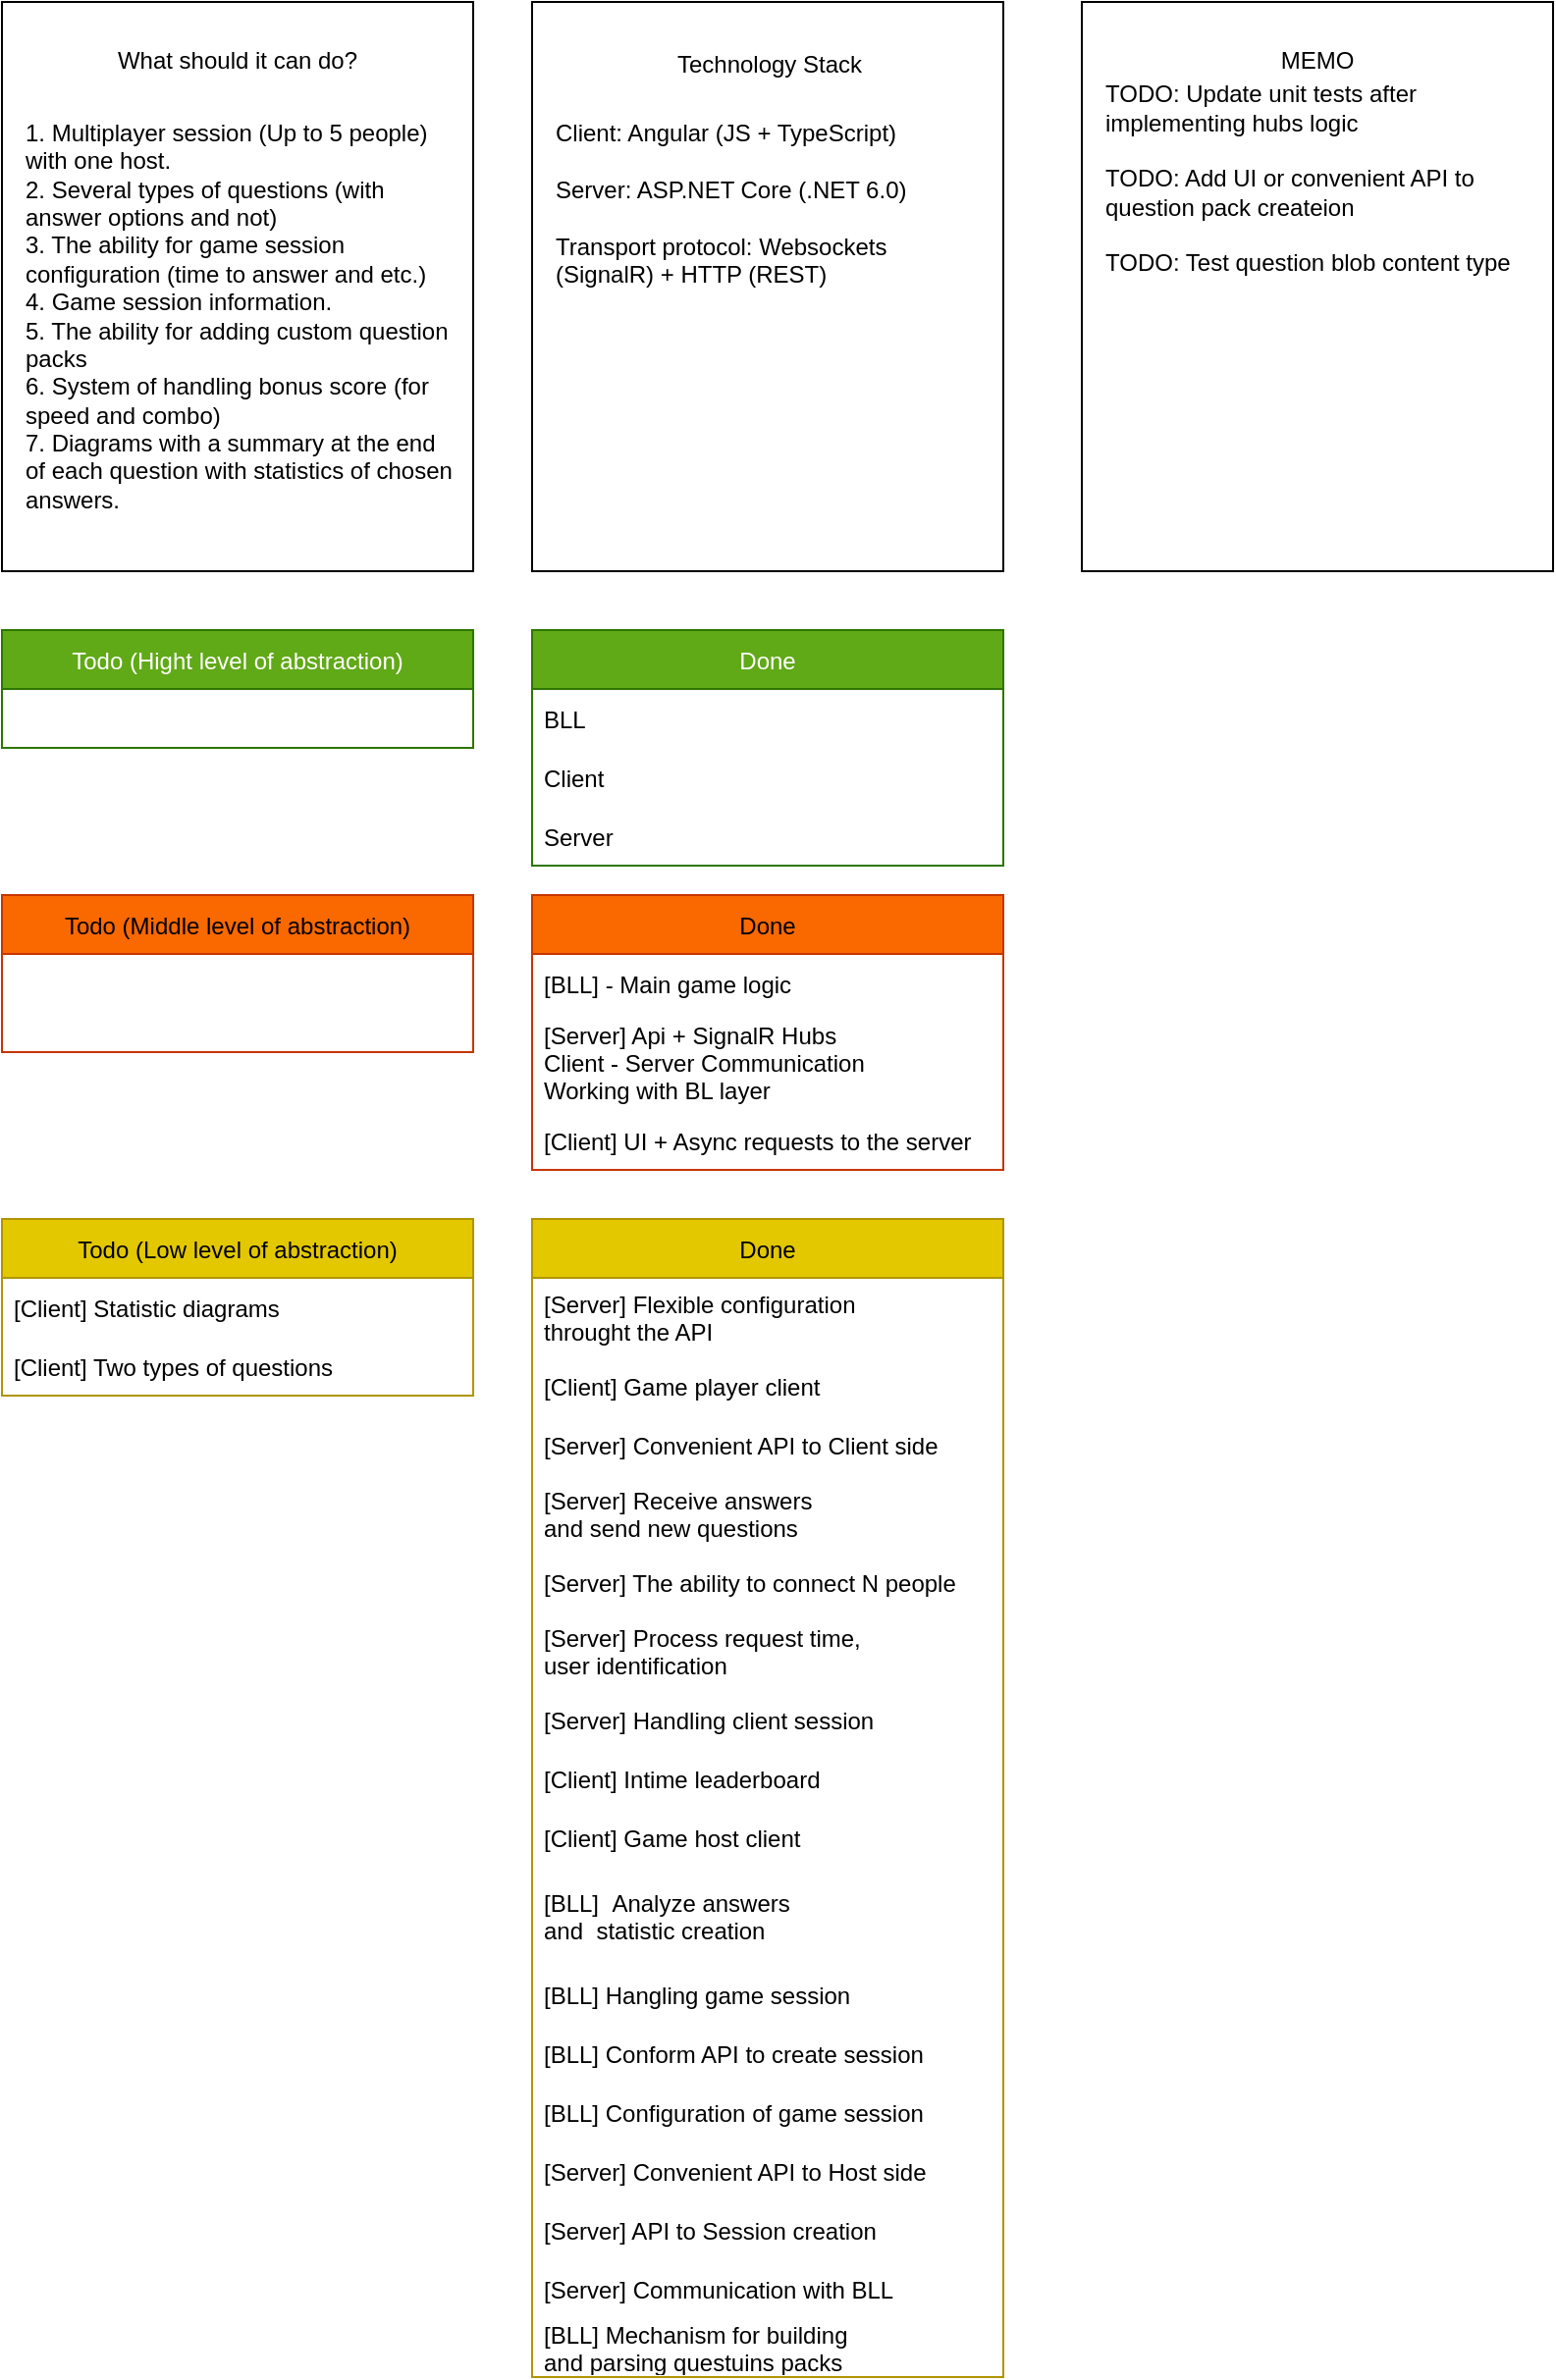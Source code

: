 <mxfile version="16.1.2" type="device"><diagram id="ZL51KjBrhAJjTAUlV51E" name="Teck task"><mxGraphModel dx="1102" dy="875" grid="1" gridSize="10" guides="1" tooltips="1" connect="1" arrows="1" fold="1" page="1" pageScale="1" pageWidth="827" pageHeight="1169" math="0" shadow="0"><root><mxCell id="0"/><mxCell id="1" parent="0"/><mxCell id="rSywOm4Phgm1kYIrKfIj-5" value="" style="group;" parent="1" vertex="1" connectable="0"><mxGeometry x="10" y="10" width="240" height="290" as="geometry"/></mxCell><mxCell id="rSywOm4Phgm1kYIrKfIj-1" value="" style="rounded=0;whiteSpace=wrap;html=1;align=center;" parent="rSywOm4Phgm1kYIrKfIj-5" vertex="1"><mxGeometry width="240" height="290" as="geometry"/></mxCell><mxCell id="rSywOm4Phgm1kYIrKfIj-2" value="What should it can do?" style="text;html=1;strokeColor=none;fillColor=none;align=center;verticalAlign=middle;whiteSpace=wrap;rounded=0;" parent="rSywOm4Phgm1kYIrKfIj-5" vertex="1"><mxGeometry x="5" y="10" width="230" height="40" as="geometry"/></mxCell><mxCell id="rSywOm4Phgm1kYIrKfIj-3" value="&lt;span&gt;1. Multiplayer session (Up to 5 people) with one host.&lt;/span&gt;&lt;br&gt;&lt;span&gt;2. Several types of questions (with answer options and not)&lt;/span&gt;&lt;br&gt;&lt;span&gt;3. The ability for game session configuration (time to answer and etc.)&lt;/span&gt;&lt;br&gt;&lt;span&gt;4. Game session information.&lt;br&gt;&lt;/span&gt;5. The ability for adding custom question packs&lt;br&gt;6. System of handling bonus score (for speed and combo)&lt;br&gt;7. Diagrams with a summary at the end of each question with statistics of chosen answers." style="text;html=1;strokeColor=none;fillColor=none;align=left;verticalAlign=middle;whiteSpace=wrap;rounded=0;" parent="rSywOm4Phgm1kYIrKfIj-5" vertex="1"><mxGeometry x="10" y="40" width="220" height="240" as="geometry"/></mxCell><mxCell id="rSywOm4Phgm1kYIrKfIj-10" value="" style="group" parent="1" vertex="1" connectable="0"><mxGeometry x="280" y="10" width="240" height="290" as="geometry"/></mxCell><mxCell id="rSywOm4Phgm1kYIrKfIj-7" value="" style="rounded=0;whiteSpace=wrap;html=1;" parent="rSywOm4Phgm1kYIrKfIj-10" vertex="1"><mxGeometry width="240" height="290" as="geometry"/></mxCell><mxCell id="rSywOm4Phgm1kYIrKfIj-9" value="&lt;div&gt;&lt;span&gt;Client: Angular (JS + TypeScript)&lt;/span&gt;&lt;/div&gt;&lt;div&gt;&lt;span&gt;&lt;br&gt;&lt;/span&gt;&lt;/div&gt;&lt;div&gt;&lt;span&gt;Server: ASP.NET Core (.NET 6.0)&lt;/span&gt;&lt;/div&gt;&lt;div&gt;&lt;span&gt;&lt;br&gt;&lt;/span&gt;&lt;/div&gt;&lt;div&gt;&lt;span&gt;Transport protocol: Websockets&lt;/span&gt;&lt;/div&gt;&lt;div&gt;&lt;span&gt;(SignalR) + HTTP (REST)&lt;br&gt;&lt;br&gt;&lt;/span&gt;&lt;/div&gt;" style="text;html=1;strokeColor=none;fillColor=none;align=left;verticalAlign=middle;whiteSpace=wrap;rounded=0;" parent="rSywOm4Phgm1kYIrKfIj-10" vertex="1"><mxGeometry x="10" y="50" width="220" height="120" as="geometry"/></mxCell><mxCell id="rSywOm4Phgm1kYIrKfIj-8" value="Technology Stack" style="text;html=1;strokeColor=none;fillColor=none;align=center;verticalAlign=middle;whiteSpace=wrap;rounded=0;" parent="rSywOm4Phgm1kYIrKfIj-10" vertex="1"><mxGeometry x="6" y="7" width="230" height="50" as="geometry"/></mxCell><mxCell id="rSywOm4Phgm1kYIrKfIj-11" value="Todo (Hight level of abstraction)" style="swimlane;fontStyle=0;childLayout=stackLayout;horizontal=1;startSize=30;horizontalStack=0;resizeParent=1;resizeParentMax=0;resizeLast=0;collapsible=1;marginBottom=0;fillColor=#60a917;fontColor=#ffffff;strokeColor=#2D7600;" parent="1" vertex="1"><mxGeometry x="10" y="330" width="240" height="60" as="geometry"><mxRectangle x="10" y="330" width="210" height="30" as="alternateBounds"/></mxGeometry></mxCell><mxCell id="rSywOm4Phgm1kYIrKfIj-15" value="Done" style="swimlane;fontStyle=0;childLayout=stackLayout;horizontal=1;startSize=30;horizontalStack=0;resizeParent=1;resizeParentMax=0;resizeLast=0;collapsible=1;marginBottom=0;fillColor=#60a917;strokeColor=#2D7600;fontColor=#ffffff;" parent="1" vertex="1"><mxGeometry x="280" y="330" width="240" height="120" as="geometry"/></mxCell><mxCell id="rSywOm4Phgm1kYIrKfIj-14" value="BLL" style="text;strokeColor=none;fillColor=none;align=left;verticalAlign=middle;spacingLeft=4;spacingRight=4;overflow=hidden;points=[[0,0.5],[1,0.5]];portConstraint=eastwest;rotatable=0;" parent="rSywOm4Phgm1kYIrKfIj-15" vertex="1"><mxGeometry y="30" width="240" height="30" as="geometry"/></mxCell><mxCell id="rSywOm4Phgm1kYIrKfIj-12" value="Client" style="text;strokeColor=none;fillColor=none;align=left;verticalAlign=middle;spacingLeft=4;spacingRight=4;overflow=hidden;points=[[0,0.5],[1,0.5]];portConstraint=eastwest;rotatable=0;" parent="rSywOm4Phgm1kYIrKfIj-15" vertex="1"><mxGeometry y="60" width="240" height="30" as="geometry"/></mxCell><mxCell id="rSywOm4Phgm1kYIrKfIj-13" value="Server" style="text;strokeColor=none;fillColor=none;align=left;verticalAlign=middle;spacingLeft=4;spacingRight=4;overflow=hidden;points=[[0,0.5],[1,0.5]];portConstraint=eastwest;rotatable=0;" parent="rSywOm4Phgm1kYIrKfIj-15" vertex="1"><mxGeometry y="90" width="240" height="30" as="geometry"/></mxCell><mxCell id="rSywOm4Phgm1kYIrKfIj-24" value="Todo (Middle level of abstraction)" style="swimlane;fontStyle=0;childLayout=stackLayout;horizontal=1;startSize=30;horizontalStack=0;resizeParent=1;resizeParentMax=0;resizeLast=0;collapsible=1;marginBottom=0;fillColor=#fa6800;fontColor=#000000;strokeColor=#C73500;" parent="1" vertex="1"><mxGeometry x="10" y="465" width="240" height="80" as="geometry"><mxRectangle x="10" y="465" width="220" height="30" as="alternateBounds"/></mxGeometry></mxCell><mxCell id="rSywOm4Phgm1kYIrKfIj-28" value="Done" style="swimlane;fontStyle=0;childLayout=stackLayout;horizontal=1;startSize=30;horizontalStack=0;resizeParent=1;resizeParentMax=0;resizeLast=0;collapsible=1;marginBottom=0;fillColor=#fa6800;strokeColor=#C73500;fontColor=#000000;" parent="1" vertex="1"><mxGeometry x="280" y="465" width="240" height="140" as="geometry"><mxRectangle x="280" y="465" width="60" height="30" as="alternateBounds"/></mxGeometry></mxCell><mxCell id="rSywOm4Phgm1kYIrKfIj-27" value="[BLL] - Main game logic" style="text;strokeColor=none;fillColor=none;align=left;verticalAlign=middle;spacingLeft=4;spacingRight=4;overflow=hidden;points=[[0,0.5],[1,0.5]];portConstraint=eastwest;rotatable=0;" parent="rSywOm4Phgm1kYIrKfIj-28" vertex="1"><mxGeometry y="30" width="240" height="30" as="geometry"/></mxCell><mxCell id="rSywOm4Phgm1kYIrKfIj-26" value="[Server] Api + SignalR Hubs&#10;Client - Server Communication&#10;Working with BL layer" style="text;strokeColor=none;fillColor=none;align=left;verticalAlign=middle;spacingLeft=4;spacingRight=4;overflow=hidden;points=[[0,0.5],[1,0.5]];portConstraint=eastwest;rotatable=0;" parent="rSywOm4Phgm1kYIrKfIj-28" vertex="1"><mxGeometry y="60" width="240" height="50" as="geometry"/></mxCell><mxCell id="rSywOm4Phgm1kYIrKfIj-25" value="[Client] UI + Async requests to the server" style="text;strokeColor=none;fillColor=none;align=left;verticalAlign=middle;spacingLeft=4;spacingRight=4;overflow=hidden;points=[[0,0.5],[1,0.5]];portConstraint=eastwest;rotatable=0;" parent="rSywOm4Phgm1kYIrKfIj-28" vertex="1"><mxGeometry y="110" width="240" height="30" as="geometry"/></mxCell><mxCell id="rSywOm4Phgm1kYIrKfIj-29" value="Todo (Low level of abstraction)" style="swimlane;fontStyle=0;childLayout=stackLayout;horizontal=1;startSize=30;horizontalStack=0;resizeParent=1;resizeParentMax=0;resizeLast=0;collapsible=1;marginBottom=0;fillColor=#e3c800;strokeColor=#B09500;fontColor=#000000;" parent="1" vertex="1"><mxGeometry x="10" y="630" width="240" height="90" as="geometry"/></mxCell><mxCell id="Apj8caeCWgN3_u4ihKms-6" value="[Client] Statistic diagrams" style="text;strokeColor=none;fillColor=none;align=left;verticalAlign=middle;spacingLeft=4;spacingRight=4;overflow=hidden;points=[[0,0.5],[1,0.5]];portConstraint=eastwest;rotatable=0;" parent="rSywOm4Phgm1kYIrKfIj-29" vertex="1"><mxGeometry y="30" width="240" height="30" as="geometry"/></mxCell><mxCell id="Apj8caeCWgN3_u4ihKms-8" value="[Client] Two types of questions" style="text;strokeColor=none;fillColor=none;align=left;verticalAlign=middle;spacingLeft=4;spacingRight=4;overflow=hidden;points=[[0,0.5],[1,0.5]];portConstraint=eastwest;rotatable=0;" parent="rSywOm4Phgm1kYIrKfIj-29" vertex="1"><mxGeometry y="60" width="240" height="30" as="geometry"/></mxCell><mxCell id="rSywOm4Phgm1kYIrKfIj-33" value="Done" style="swimlane;fontStyle=0;childLayout=stackLayout;horizontal=1;startSize=30;horizontalStack=0;resizeParent=1;resizeParentMax=0;resizeLast=0;collapsible=1;marginBottom=0;fillColor=#e3c800;strokeColor=#B09500;fontColor=#000000;" parent="1" vertex="1"><mxGeometry x="280" y="630" width="240" height="590" as="geometry"><mxRectangle x="280" y="630" width="60" height="30" as="alternateBounds"/></mxGeometry></mxCell><mxCell id="Apj8caeCWgN3_u4ihKms-25" value="[Server] Flexible configuration &#10;throught the API" style="text;strokeColor=none;fillColor=none;align=left;verticalAlign=middle;spacingLeft=4;spacingRight=4;overflow=hidden;points=[[0,0.5],[1,0.5]];portConstraint=eastwest;rotatable=0;" parent="rSywOm4Phgm1kYIrKfIj-33" vertex="1"><mxGeometry y="30" width="240" height="40" as="geometry"/></mxCell><mxCell id="Apj8caeCWgN3_u4ihKms-1" value="[Client] Game player client" style="text;strokeColor=none;fillColor=none;align=left;verticalAlign=middle;spacingLeft=4;spacingRight=4;overflow=hidden;points=[[0,0.5],[1,0.5]];portConstraint=eastwest;rotatable=0;" parent="rSywOm4Phgm1kYIrKfIj-33" vertex="1"><mxGeometry y="70" width="240" height="30" as="geometry"/></mxCell><mxCell id="Apj8caeCWgN3_u4ihKms-27" value="[Server] Convenient API to Client side" style="text;strokeColor=none;fillColor=none;align=left;verticalAlign=middle;spacingLeft=4;spacingRight=4;overflow=hidden;points=[[0,0.5],[1,0.5]];portConstraint=eastwest;rotatable=0;" parent="rSywOm4Phgm1kYIrKfIj-33" vertex="1"><mxGeometry y="100" width="240" height="30" as="geometry"/></mxCell><mxCell id="Apj8caeCWgN3_u4ihKms-4" value="[Server] Receive answers &#10;and send new questions" style="text;strokeColor=none;fillColor=none;align=left;verticalAlign=middle;spacingLeft=4;spacingRight=4;overflow=hidden;points=[[0,0.5],[1,0.5]];portConstraint=eastwest;rotatable=0;" parent="rSywOm4Phgm1kYIrKfIj-33" vertex="1"><mxGeometry y="130" width="240" height="40" as="geometry"/></mxCell><mxCell id="Apj8caeCWgN3_u4ihKms-7" value="[Server] The ability to connect N people" style="text;strokeColor=none;fillColor=none;align=left;verticalAlign=middle;spacingLeft=4;spacingRight=4;overflow=hidden;points=[[0,0.5],[1,0.5]];portConstraint=eastwest;rotatable=0;" parent="rSywOm4Phgm1kYIrKfIj-33" vertex="1"><mxGeometry y="170" width="240" height="30" as="geometry"/></mxCell><mxCell id="Apj8caeCWgN3_u4ihKms-14" value="[Server] Process request time, &#10;user identification" style="text;strokeColor=none;fillColor=none;align=left;verticalAlign=middle;spacingLeft=4;spacingRight=4;overflow=hidden;points=[[0,0.5],[1,0.5]];portConstraint=eastwest;rotatable=0;" parent="rSywOm4Phgm1kYIrKfIj-33" vertex="1"><mxGeometry y="200" width="240" height="40" as="geometry"/></mxCell><mxCell id="Apj8caeCWgN3_u4ihKms-5" value="[Server] Handling client session" style="text;strokeColor=none;fillColor=none;align=left;verticalAlign=middle;spacingLeft=4;spacingRight=4;overflow=hidden;points=[[0,0.5],[1,0.5]];portConstraint=eastwest;rotatable=0;" parent="rSywOm4Phgm1kYIrKfIj-33" vertex="1"><mxGeometry y="240" width="240" height="30" as="geometry"/></mxCell><mxCell id="Apj8caeCWgN3_u4ihKms-3" value="[Client] Intime leaderboard" style="text;strokeColor=none;fillColor=none;align=left;verticalAlign=middle;spacingLeft=4;spacingRight=4;overflow=hidden;points=[[0,0.5],[1,0.5]];portConstraint=eastwest;rotatable=0;" parent="rSywOm4Phgm1kYIrKfIj-33" vertex="1"><mxGeometry y="270" width="240" height="30" as="geometry"/></mxCell><mxCell id="rSywOm4Phgm1kYIrKfIj-30" value="[Client] Game host client" style="text;strokeColor=none;fillColor=none;align=left;verticalAlign=middle;spacingLeft=4;spacingRight=4;overflow=hidden;points=[[0,0.5],[1,0.5]];portConstraint=eastwest;rotatable=0;" parent="rSywOm4Phgm1kYIrKfIj-33" vertex="1"><mxGeometry y="300" width="240" height="30" as="geometry"/></mxCell><mxCell id="Apj8caeCWgN3_u4ihKms-2" value="[BLL]  Analyze answers &#10;and  statistic creation" style="text;strokeColor=none;fillColor=none;align=left;verticalAlign=middle;spacingLeft=4;spacingRight=4;overflow=hidden;points=[[0,0.5],[1,0.5]];portConstraint=eastwest;rotatable=0;" parent="rSywOm4Phgm1kYIrKfIj-33" vertex="1"><mxGeometry y="330" width="240" height="50" as="geometry"/></mxCell><mxCell id="Apj8caeCWgN3_u4ihKms-11" value="[BLL] Hangling game session" style="text;strokeColor=none;fillColor=none;align=left;verticalAlign=middle;spacingLeft=4;spacingRight=4;overflow=hidden;points=[[0,0.5],[1,0.5]];portConstraint=eastwest;rotatable=0;" parent="rSywOm4Phgm1kYIrKfIj-33" vertex="1"><mxGeometry y="380" width="240" height="30" as="geometry"/></mxCell><mxCell id="rSywOm4Phgm1kYIrKfIj-32" value="[BLL] Conform API to create session" style="text;strokeColor=none;fillColor=none;align=left;verticalAlign=middle;spacingLeft=4;spacingRight=4;overflow=hidden;points=[[0,0.5],[1,0.5]];portConstraint=eastwest;rotatable=0;" parent="rSywOm4Phgm1kYIrKfIj-33" vertex="1"><mxGeometry y="410" width="240" height="30" as="geometry"/></mxCell><mxCell id="Apj8caeCWgN3_u4ihKms-26" value="[BLL] Configuration of game session" style="text;strokeColor=none;fillColor=none;align=left;verticalAlign=middle;spacingLeft=4;spacingRight=4;overflow=hidden;points=[[0,0.5],[1,0.5]];portConstraint=eastwest;rotatable=0;" parent="rSywOm4Phgm1kYIrKfIj-33" vertex="1"><mxGeometry y="440" width="240" height="30" as="geometry"/></mxCell><mxCell id="Apj8caeCWgN3_u4ihKms-28" value="[Server] Convenient API to Host side" style="text;strokeColor=none;fillColor=none;align=left;verticalAlign=middle;spacingLeft=4;spacingRight=4;overflow=hidden;points=[[0,0.5],[1,0.5]];portConstraint=eastwest;rotatable=0;" parent="rSywOm4Phgm1kYIrKfIj-33" vertex="1"><mxGeometry y="470" width="240" height="30" as="geometry"/></mxCell><mxCell id="Apj8caeCWgN3_u4ihKms-9" value="[Server] API to Session creation" style="text;strokeColor=none;fillColor=none;align=left;verticalAlign=middle;spacingLeft=4;spacingRight=4;overflow=hidden;points=[[0,0.5],[1,0.5]];portConstraint=eastwest;rotatable=0;" parent="rSywOm4Phgm1kYIrKfIj-33" vertex="1"><mxGeometry y="500" width="240" height="30" as="geometry"/></mxCell><mxCell id="rSywOm4Phgm1kYIrKfIj-31" value="[Server] Communication with BLL" style="text;strokeColor=none;fillColor=none;align=left;verticalAlign=middle;spacingLeft=4;spacingRight=4;overflow=hidden;points=[[0,0.5],[1,0.5]];portConstraint=eastwest;rotatable=0;" parent="rSywOm4Phgm1kYIrKfIj-33" vertex="1"><mxGeometry y="530" width="240" height="30" as="geometry"/></mxCell><mxCell id="Apj8caeCWgN3_u4ihKms-10" value="[BLL] Mechanism for building&#10;and parsing questuins packs" style="text;strokeColor=none;fillColor=none;align=left;verticalAlign=middle;spacingLeft=4;spacingRight=4;overflow=hidden;points=[[0,0.5],[1,0.5]];portConstraint=eastwest;rotatable=0;" parent="rSywOm4Phgm1kYIrKfIj-33" vertex="1"><mxGeometry y="560" width="240" height="30" as="geometry"/></mxCell><mxCell id="Apj8caeCWgN3_u4ihKms-24" value="" style="group" parent="1" vertex="1" connectable="0"><mxGeometry x="560" y="10" width="240" height="290" as="geometry"/></mxCell><mxCell id="L1EDn7rtvZ66rSt-2EPM-3" value="" style="group" parent="Apj8caeCWgN3_u4ihKms-24" vertex="1" connectable="0"><mxGeometry width="240" height="290" as="geometry"/></mxCell><mxCell id="Apj8caeCWgN3_u4ihKms-15" value="" style="rounded=0;whiteSpace=wrap;html=1;align=center;" parent="L1EDn7rtvZ66rSt-2EPM-3" vertex="1"><mxGeometry width="240" height="290" as="geometry"/></mxCell><mxCell id="Apj8caeCWgN3_u4ihKms-17" value="MEMO" style="text;html=1;strokeColor=none;fillColor=none;align=center;verticalAlign=middle;whiteSpace=wrap;rounded=0;" parent="L1EDn7rtvZ66rSt-2EPM-3" vertex="1"><mxGeometry x="5" y="10" width="230" height="40" as="geometry"/></mxCell><mxCell id="L1EDn7rtvZ66rSt-2EPM-1" value="TODO: Update unit tests after&lt;br&gt;implementing hubs logic&lt;br&gt;&lt;br&gt;TODO: Add UI or convenient API to question pack createion&lt;br&gt;&lt;br&gt;TODO: Test question blob content type" style="text;html=1;strokeColor=none;fillColor=none;align=left;verticalAlign=middle;whiteSpace=wrap;rounded=0;" parent="L1EDn7rtvZ66rSt-2EPM-3" vertex="1"><mxGeometry x="10" y="50" width="220" height="80" as="geometry"/></mxCell></root></mxGraphModel></diagram></mxfile>